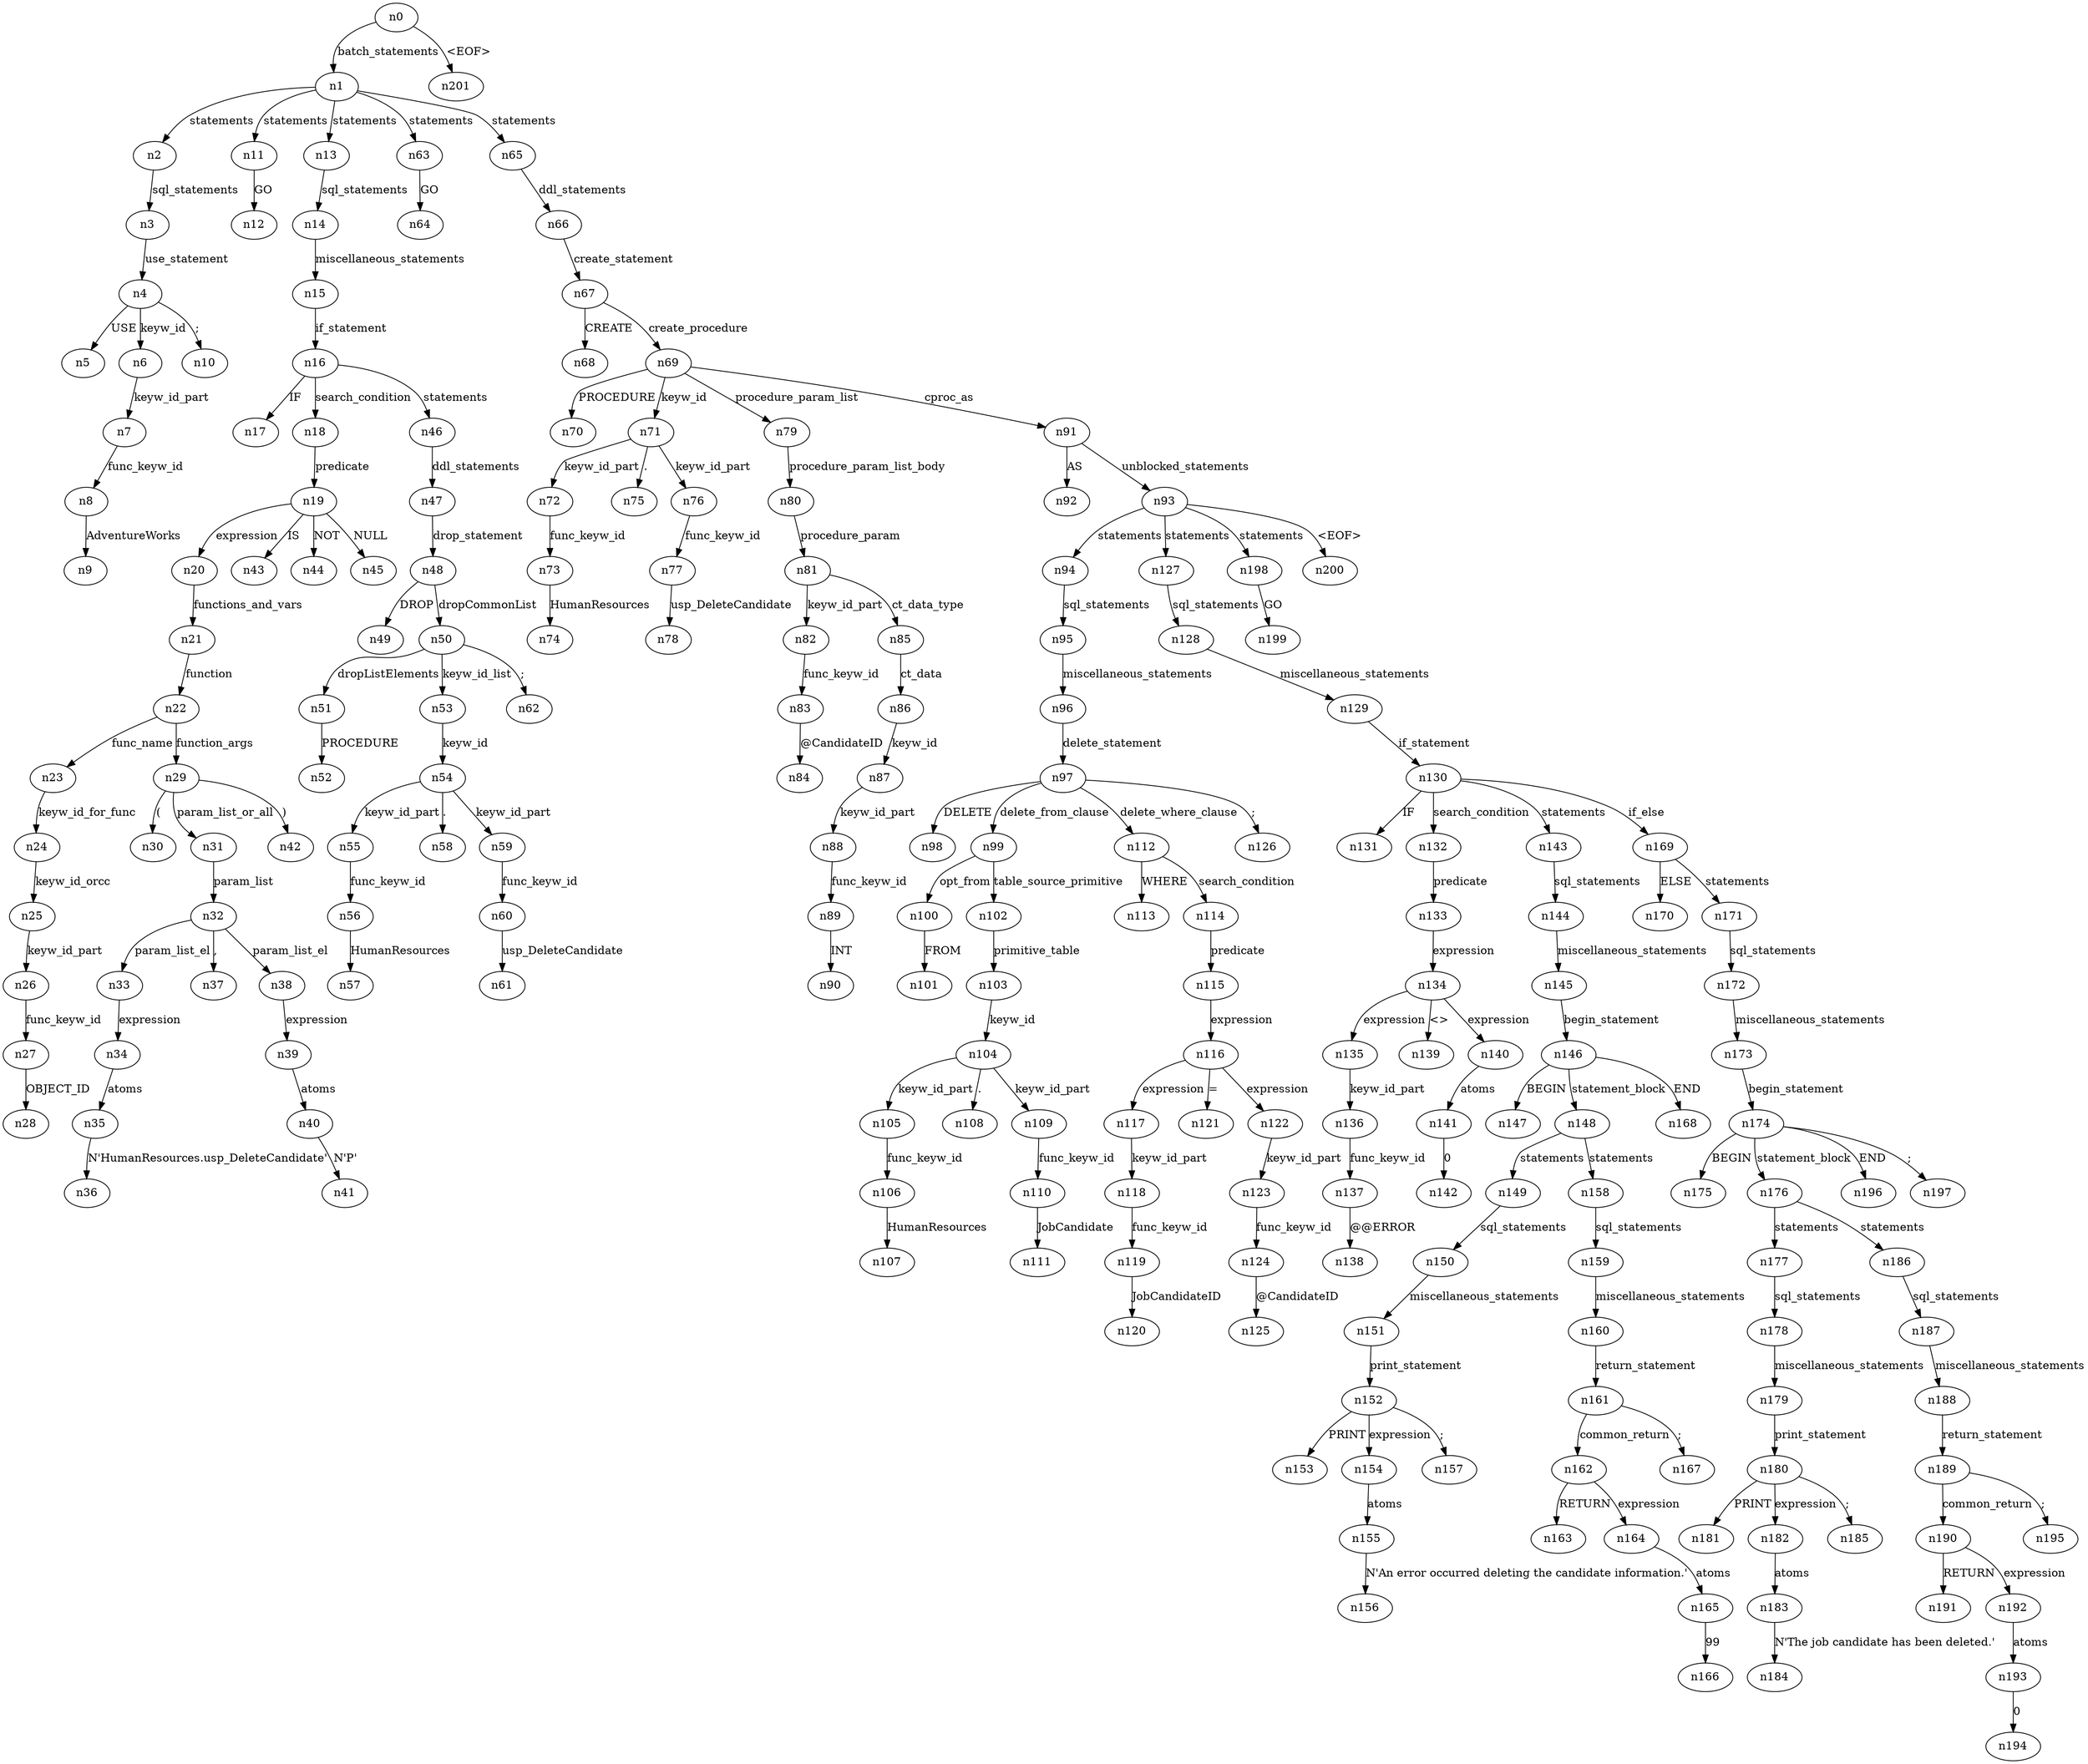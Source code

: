 digraph ParseTree {
  n0 -> n1 [label="batch_statements"];
  n1 -> n2 [label="statements"];
  n2 -> n3 [label="sql_statements"];
  n3 -> n4 [label="use_statement"];
  n4 -> n5 [label="USE"];
  n4 -> n6 [label="keyw_id"];
  n6 -> n7 [label="keyw_id_part"];
  n7 -> n8 [label="func_keyw_id"];
  n8 -> n9 [label="AdventureWorks"];
  n4 -> n10 [label=";"];
  n1 -> n11 [label="statements"];
  n11 -> n12 [label="GO"];
  n1 -> n13 [label="statements"];
  n13 -> n14 [label="sql_statements"];
  n14 -> n15 [label="miscellaneous_statements"];
  n15 -> n16 [label="if_statement"];
  n16 -> n17 [label="IF"];
  n16 -> n18 [label="search_condition"];
  n18 -> n19 [label="predicate"];
  n19 -> n20 [label="expression"];
  n20 -> n21 [label="functions_and_vars"];
  n21 -> n22 [label="function"];
  n22 -> n23 [label="func_name"];
  n23 -> n24 [label="keyw_id_for_func"];
  n24 -> n25 [label="keyw_id_orcc"];
  n25 -> n26 [label="keyw_id_part"];
  n26 -> n27 [label="func_keyw_id"];
  n27 -> n28 [label="OBJECT_ID"];
  n22 -> n29 [label="function_args"];
  n29 -> n30 [label="("];
  n29 -> n31 [label="param_list_or_all"];
  n31 -> n32 [label="param_list"];
  n32 -> n33 [label="param_list_el"];
  n33 -> n34 [label="expression"];
  n34 -> n35 [label="atoms"];
  n35 -> n36 [label="N'HumanResources.usp_DeleteCandidate'"];
  n32 -> n37 [label=","];
  n32 -> n38 [label="param_list_el"];
  n38 -> n39 [label="expression"];
  n39 -> n40 [label="atoms"];
  n40 -> n41 [label="N'P'"];
  n29 -> n42 [label=")"];
  n19 -> n43 [label="IS"];
  n19 -> n44 [label="NOT"];
  n19 -> n45 [label="NULL"];
  n16 -> n46 [label="statements"];
  n46 -> n47 [label="ddl_statements"];
  n47 -> n48 [label="drop_statement"];
  n48 -> n49 [label="DROP"];
  n48 -> n50 [label="dropCommonList"];
  n50 -> n51 [label="dropListElements"];
  n51 -> n52 [label="PROCEDURE"];
  n50 -> n53 [label="keyw_id_list"];
  n53 -> n54 [label="keyw_id"];
  n54 -> n55 [label="keyw_id_part"];
  n55 -> n56 [label="func_keyw_id"];
  n56 -> n57 [label="HumanResources"];
  n54 -> n58 [label="."];
  n54 -> n59 [label="keyw_id_part"];
  n59 -> n60 [label="func_keyw_id"];
  n60 -> n61 [label="usp_DeleteCandidate"];
  n50 -> n62 [label=";"];
  n1 -> n63 [label="statements"];
  n63 -> n64 [label="GO"];
  n1 -> n65 [label="statements"];
  n65 -> n66 [label="ddl_statements"];
  n66 -> n67 [label="create_statement"];
  n67 -> n68 [label="CREATE"];
  n67 -> n69 [label="create_procedure"];
  n69 -> n70 [label="PROCEDURE"];
  n69 -> n71 [label="keyw_id"];
  n71 -> n72 [label="keyw_id_part"];
  n72 -> n73 [label="func_keyw_id"];
  n73 -> n74 [label="HumanResources"];
  n71 -> n75 [label="."];
  n71 -> n76 [label="keyw_id_part"];
  n76 -> n77 [label="func_keyw_id"];
  n77 -> n78 [label="usp_DeleteCandidate"];
  n69 -> n79 [label="procedure_param_list"];
  n79 -> n80 [label="procedure_param_list_body"];
  n80 -> n81 [label="procedure_param"];
  n81 -> n82 [label="keyw_id_part"];
  n82 -> n83 [label="func_keyw_id"];
  n83 -> n84 [label="@CandidateID"];
  n81 -> n85 [label="ct_data_type"];
  n85 -> n86 [label="ct_data"];
  n86 -> n87 [label="keyw_id"];
  n87 -> n88 [label="keyw_id_part"];
  n88 -> n89 [label="func_keyw_id"];
  n89 -> n90 [label="INT"];
  n69 -> n91 [label="cproc_as"];
  n91 -> n92 [label="AS"];
  n91 -> n93 [label="unblocked_statements"];
  n93 -> n94 [label="statements"];
  n94 -> n95 [label="sql_statements"];
  n95 -> n96 [label="miscellaneous_statements"];
  n96 -> n97 [label="delete_statement"];
  n97 -> n98 [label="DELETE"];
  n97 -> n99 [label="delete_from_clause"];
  n99 -> n100 [label="opt_from"];
  n100 -> n101 [label="FROM"];
  n99 -> n102 [label="table_source_primitive"];
  n102 -> n103 [label="primitive_table"];
  n103 -> n104 [label="keyw_id"];
  n104 -> n105 [label="keyw_id_part"];
  n105 -> n106 [label="func_keyw_id"];
  n106 -> n107 [label="HumanResources"];
  n104 -> n108 [label="."];
  n104 -> n109 [label="keyw_id_part"];
  n109 -> n110 [label="func_keyw_id"];
  n110 -> n111 [label="JobCandidate"];
  n97 -> n112 [label="delete_where_clause"];
  n112 -> n113 [label="WHERE"];
  n112 -> n114 [label="search_condition"];
  n114 -> n115 [label="predicate"];
  n115 -> n116 [label="expression"];
  n116 -> n117 [label="expression"];
  n117 -> n118 [label="keyw_id_part"];
  n118 -> n119 [label="func_keyw_id"];
  n119 -> n120 [label="JobCandidateID"];
  n116 -> n121 [label="="];
  n116 -> n122 [label="expression"];
  n122 -> n123 [label="keyw_id_part"];
  n123 -> n124 [label="func_keyw_id"];
  n124 -> n125 [label="@CandidateID"];
  n97 -> n126 [label=";"];
  n93 -> n127 [label="statements"];
  n127 -> n128 [label="sql_statements"];
  n128 -> n129 [label="miscellaneous_statements"];
  n129 -> n130 [label="if_statement"];
  n130 -> n131 [label="IF"];
  n130 -> n132 [label="search_condition"];
  n132 -> n133 [label="predicate"];
  n133 -> n134 [label="expression"];
  n134 -> n135 [label="expression"];
  n135 -> n136 [label="keyw_id_part"];
  n136 -> n137 [label="func_keyw_id"];
  n137 -> n138 [label="@@ERROR"];
  n134 -> n139 [label="<>"];
  n134 -> n140 [label="expression"];
  n140 -> n141 [label="atoms"];
  n141 -> n142 [label="0"];
  n130 -> n143 [label="statements"];
  n143 -> n144 [label="sql_statements"];
  n144 -> n145 [label="miscellaneous_statements"];
  n145 -> n146 [label="begin_statement"];
  n146 -> n147 [label="BEGIN"];
  n146 -> n148 [label="statement_block"];
  n148 -> n149 [label="statements"];
  n149 -> n150 [label="sql_statements"];
  n150 -> n151 [label="miscellaneous_statements"];
  n151 -> n152 [label="print_statement"];
  n152 -> n153 [label="PRINT"];
  n152 -> n154 [label="expression"];
  n154 -> n155 [label="atoms"];
  n155 -> n156 [label="N'An error occurred deleting the candidate information.'"];
  n152 -> n157 [label=";"];
  n148 -> n158 [label="statements"];
  n158 -> n159 [label="sql_statements"];
  n159 -> n160 [label="miscellaneous_statements"];
  n160 -> n161 [label="return_statement"];
  n161 -> n162 [label="common_return"];
  n162 -> n163 [label="RETURN"];
  n162 -> n164 [label="expression"];
  n164 -> n165 [label="atoms"];
  n165 -> n166 [label="99"];
  n161 -> n167 [label=";"];
  n146 -> n168 [label="END"];
  n130 -> n169 [label="if_else"];
  n169 -> n170 [label="ELSE"];
  n169 -> n171 [label="statements"];
  n171 -> n172 [label="sql_statements"];
  n172 -> n173 [label="miscellaneous_statements"];
  n173 -> n174 [label="begin_statement"];
  n174 -> n175 [label="BEGIN"];
  n174 -> n176 [label="statement_block"];
  n176 -> n177 [label="statements"];
  n177 -> n178 [label="sql_statements"];
  n178 -> n179 [label="miscellaneous_statements"];
  n179 -> n180 [label="print_statement"];
  n180 -> n181 [label="PRINT"];
  n180 -> n182 [label="expression"];
  n182 -> n183 [label="atoms"];
  n183 -> n184 [label="N'The job candidate has been deleted.'"];
  n180 -> n185 [label=";"];
  n176 -> n186 [label="statements"];
  n186 -> n187 [label="sql_statements"];
  n187 -> n188 [label="miscellaneous_statements"];
  n188 -> n189 [label="return_statement"];
  n189 -> n190 [label="common_return"];
  n190 -> n191 [label="RETURN"];
  n190 -> n192 [label="expression"];
  n192 -> n193 [label="atoms"];
  n193 -> n194 [label="0"];
  n189 -> n195 [label=";"];
  n174 -> n196 [label="END"];
  n174 -> n197 [label=";"];
  n93 -> n198 [label="statements"];
  n198 -> n199 [label="GO"];
  n93 -> n200 [label="<EOF>"];
  n0 -> n201 [label="<EOF>"];
}